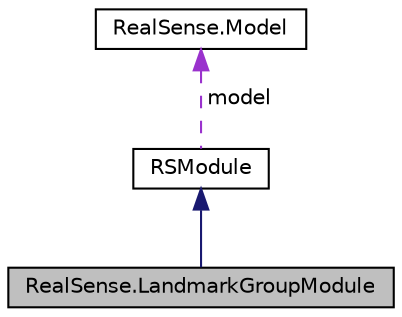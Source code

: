 digraph "RealSense.LandmarkGroupModule"
{
  edge [fontname="Helvetica",fontsize="10",labelfontname="Helvetica",labelfontsize="10"];
  node [fontname="Helvetica",fontsize="10",shape=record];
  Node2 [label="RealSense.LandmarkGroupModule",height=0.2,width=0.4,color="black", fillcolor="grey75", style="filled", fontcolor="black"];
  Node3 -> Node2 [dir="back",color="midnightblue",fontsize="10",style="solid"];
  Node3 [label="RSModule",height=0.2,width=0.4,color="black", fillcolor="white", style="filled",URL="$class_real_sense_1_1_r_s_module.html"];
  Node4 -> Node3 [dir="back",color="darkorchid3",fontsize="10",style="dashed",label=" model" ];
  Node4 [label="RealSense.Model",height=0.2,width=0.4,color="black", fillcolor="white", style="filled",URL="$class_real_sense_1_1_model.html"];
}
